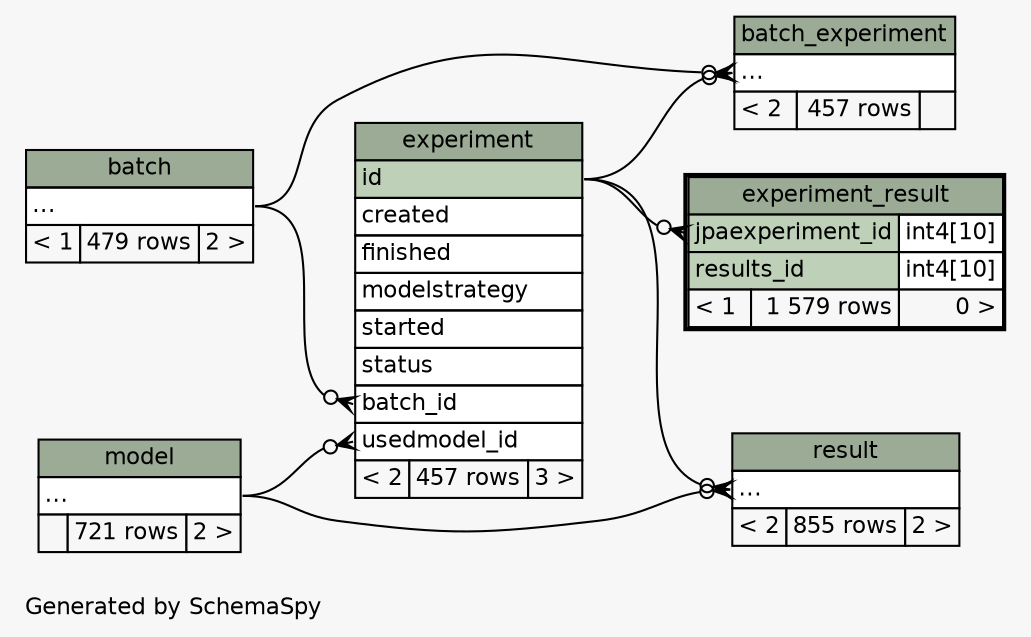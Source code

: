 // dot 2.38.0 on Mac OS X 10.9.4
// SchemaSpy rev 590
digraph "twoDegreesRelationshipsDiagram" {
  graph [
    rankdir="RL"
    bgcolor="#f7f7f7"
    label="\nGenerated by SchemaSpy"
    labeljust="l"
    nodesep="0.18"
    ranksep="0.46"
    fontname="Helvetica"
    fontsize="11"
  ];
  node [
    fontname="Helvetica"
    fontsize="11"
    shape="plaintext"
  ];
  edge [
    arrowsize="0.8"
  ];
  "batch_experiment":"elipses":w -> "experiment":"id":e [arrowhead=none dir=back arrowtail=crowodot];
  "batch_experiment":"elipses":w -> "batch":"elipses":e [arrowhead=none dir=back arrowtail=crowodot];
  "experiment":"batch_id":w -> "batch":"elipses":e [arrowhead=none dir=back arrowtail=crowodot];
  "experiment":"usedmodel_id":w -> "model":"elipses":e [arrowhead=none dir=back arrowtail=crowodot];
  "experiment_result":"jpaexperiment_id":w -> "experiment":"id":e [arrowhead=none dir=back arrowtail=crowodot];
  "result":"elipses":w -> "model":"elipses":e [arrowhead=none dir=back arrowtail=crowodot];
  "result":"elipses":w -> "experiment":"id":e [arrowhead=none dir=back arrowtail=crowodot];
  "batch" [
    label=<
    <TABLE BORDER="0" CELLBORDER="1" CELLSPACING="0" BGCOLOR="#ffffff">
      <TR><TD COLSPAN="3" BGCOLOR="#9bab96" ALIGN="CENTER">batch</TD></TR>
      <TR><TD PORT="elipses" COLSPAN="3" ALIGN="LEFT">...</TD></TR>
      <TR><TD ALIGN="LEFT" BGCOLOR="#f7f7f7">&lt; 1</TD><TD ALIGN="RIGHT" BGCOLOR="#f7f7f7">479 rows</TD><TD ALIGN="RIGHT" BGCOLOR="#f7f7f7">2 &gt;</TD></TR>
    </TABLE>>
    URL="batch.html"
    tooltip="batch"
  ];
  "batch_experiment" [
    label=<
    <TABLE BORDER="0" CELLBORDER="1" CELLSPACING="0" BGCOLOR="#ffffff">
      <TR><TD COLSPAN="3" BGCOLOR="#9bab96" ALIGN="CENTER">batch_experiment</TD></TR>
      <TR><TD PORT="elipses" COLSPAN="3" ALIGN="LEFT">...</TD></TR>
      <TR><TD ALIGN="LEFT" BGCOLOR="#f7f7f7">&lt; 2</TD><TD ALIGN="RIGHT" BGCOLOR="#f7f7f7">457 rows</TD><TD ALIGN="RIGHT" BGCOLOR="#f7f7f7">  </TD></TR>
    </TABLE>>
    URL="batch_experiment.html"
    tooltip="batch_experiment"
  ];
  "experiment" [
    label=<
    <TABLE BORDER="0" CELLBORDER="1" CELLSPACING="0" BGCOLOR="#ffffff">
      <TR><TD COLSPAN="3" BGCOLOR="#9bab96" ALIGN="CENTER">experiment</TD></TR>
      <TR><TD PORT="id" COLSPAN="3" BGCOLOR="#bed1b8" ALIGN="LEFT">id</TD></TR>
      <TR><TD PORT="created" COLSPAN="3" ALIGN="LEFT">created</TD></TR>
      <TR><TD PORT="finished" COLSPAN="3" ALIGN="LEFT">finished</TD></TR>
      <TR><TD PORT="modelstrategy" COLSPAN="3" ALIGN="LEFT">modelstrategy</TD></TR>
      <TR><TD PORT="started" COLSPAN="3" ALIGN="LEFT">started</TD></TR>
      <TR><TD PORT="status" COLSPAN="3" ALIGN="LEFT">status</TD></TR>
      <TR><TD PORT="batch_id" COLSPAN="3" ALIGN="LEFT">batch_id</TD></TR>
      <TR><TD PORT="usedmodel_id" COLSPAN="3" ALIGN="LEFT">usedmodel_id</TD></TR>
      <TR><TD ALIGN="LEFT" BGCOLOR="#f7f7f7">&lt; 2</TD><TD ALIGN="RIGHT" BGCOLOR="#f7f7f7">457 rows</TD><TD ALIGN="RIGHT" BGCOLOR="#f7f7f7">3 &gt;</TD></TR>
    </TABLE>>
    URL="experiment.html"
    tooltip="experiment"
  ];
  "experiment_result" [
    label=<
    <TABLE BORDER="2" CELLBORDER="1" CELLSPACING="0" BGCOLOR="#ffffff">
      <TR><TD COLSPAN="3" BGCOLOR="#9bab96" ALIGN="CENTER">experiment_result</TD></TR>
      <TR><TD PORT="jpaexperiment_id" COLSPAN="2" BGCOLOR="#bed1b8" ALIGN="LEFT">jpaexperiment_id</TD><TD PORT="jpaexperiment_id.type" ALIGN="LEFT">int4[10]</TD></TR>
      <TR><TD PORT="results_id" COLSPAN="2" BGCOLOR="#bed1b8" ALIGN="LEFT">results_id</TD><TD PORT="results_id.type" ALIGN="LEFT">int4[10]</TD></TR>
      <TR><TD ALIGN="LEFT" BGCOLOR="#f7f7f7">&lt; 1</TD><TD ALIGN="RIGHT" BGCOLOR="#f7f7f7">1 579 rows</TD><TD ALIGN="RIGHT" BGCOLOR="#f7f7f7">0 &gt;</TD></TR>
    </TABLE>>
    URL="experiment_result.html"
    tooltip="experiment_result"
  ];
  "model" [
    label=<
    <TABLE BORDER="0" CELLBORDER="1" CELLSPACING="0" BGCOLOR="#ffffff">
      <TR><TD COLSPAN="3" BGCOLOR="#9bab96" ALIGN="CENTER">model</TD></TR>
      <TR><TD PORT="elipses" COLSPAN="3" ALIGN="LEFT">...</TD></TR>
      <TR><TD ALIGN="LEFT" BGCOLOR="#f7f7f7">  </TD><TD ALIGN="RIGHT" BGCOLOR="#f7f7f7">721 rows</TD><TD ALIGN="RIGHT" BGCOLOR="#f7f7f7">2 &gt;</TD></TR>
    </TABLE>>
    URL="model.html"
    tooltip="model"
  ];
  "result" [
    label=<
    <TABLE BORDER="0" CELLBORDER="1" CELLSPACING="0" BGCOLOR="#ffffff">
      <TR><TD COLSPAN="3" BGCOLOR="#9bab96" ALIGN="CENTER">result</TD></TR>
      <TR><TD PORT="elipses" COLSPAN="3" ALIGN="LEFT">...</TD></TR>
      <TR><TD ALIGN="LEFT" BGCOLOR="#f7f7f7">&lt; 2</TD><TD ALIGN="RIGHT" BGCOLOR="#f7f7f7">855 rows</TD><TD ALIGN="RIGHT" BGCOLOR="#f7f7f7">2 &gt;</TD></TR>
    </TABLE>>
    URL="result.html"
    tooltip="result"
  ];
}
